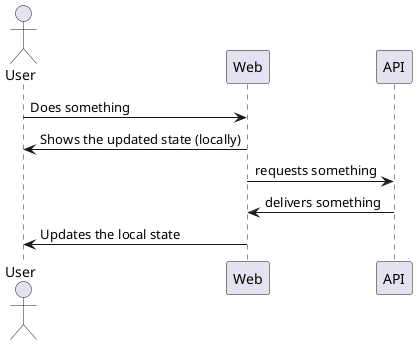 @startuml

actor User as u
participant Web as w
participant API as a

u -> w: Does something
u <- w: Shows the updated state (locally)
w -> a: requests something
w <- a: delivers something
u <- w: Updates the local state

@enduml
